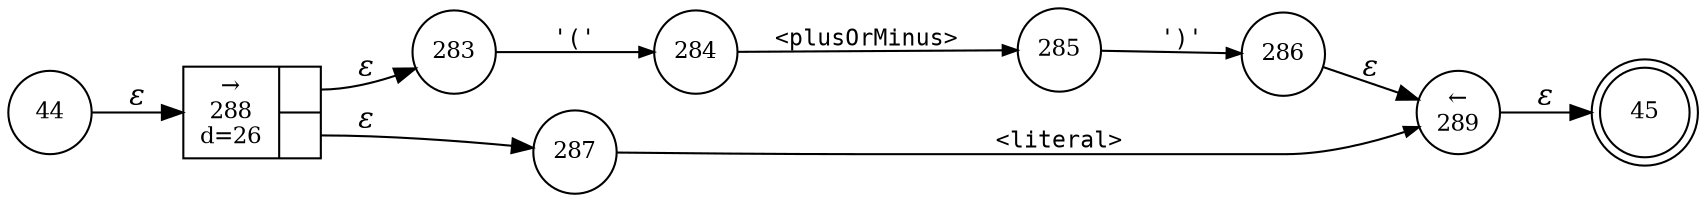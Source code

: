 digraph ATN {
rankdir=LR;
s45[fontsize=11, label="45", shape=doublecircle, fixedsize=true, width=.6];
s288[fontsize=11,label="{&rarr;\n288\nd=26|{<p0>|<p1>}}", shape=record, fixedsize=false, peripheries=1];
s289[fontsize=11,label="&larr;\n289", shape=circle, fixedsize=true, width=.55, peripheries=1];
s283[fontsize=11,label="283", shape=circle, fixedsize=true, width=.55, peripheries=1];
s44[fontsize=11,label="44", shape=circle, fixedsize=true, width=.55, peripheries=1];
s284[fontsize=11,label="284", shape=circle, fixedsize=true, width=.55, peripheries=1];
s285[fontsize=11,label="285", shape=circle, fixedsize=true, width=.55, peripheries=1];
s286[fontsize=11,label="286", shape=circle, fixedsize=true, width=.55, peripheries=1];
s287[fontsize=11,label="287", shape=circle, fixedsize=true, width=.55, peripheries=1];
s44 -> s288 [fontname="Times-Italic", label="&epsilon;"];
s288:p0 -> s283 [fontname="Times-Italic", label="&epsilon;"];
s288:p1 -> s287 [fontname="Times-Italic", label="&epsilon;"];
s283 -> s284 [fontsize=11, fontname="Courier", arrowsize=.7, label = "'('", arrowhead = normal];
s287 -> s289 [fontsize=11, fontname="Courier", arrowsize=.7, label = "<literal>", arrowhead = normal];
s284 -> s285 [fontsize=11, fontname="Courier", arrowsize=.7, label = "<plusOrMinus>", arrowhead = normal];
s289 -> s45 [fontname="Times-Italic", label="&epsilon;"];
s285 -> s286 [fontsize=11, fontname="Courier", arrowsize=.7, label = "')'", arrowhead = normal];
s286 -> s289 [fontname="Times-Italic", label="&epsilon;"];
}